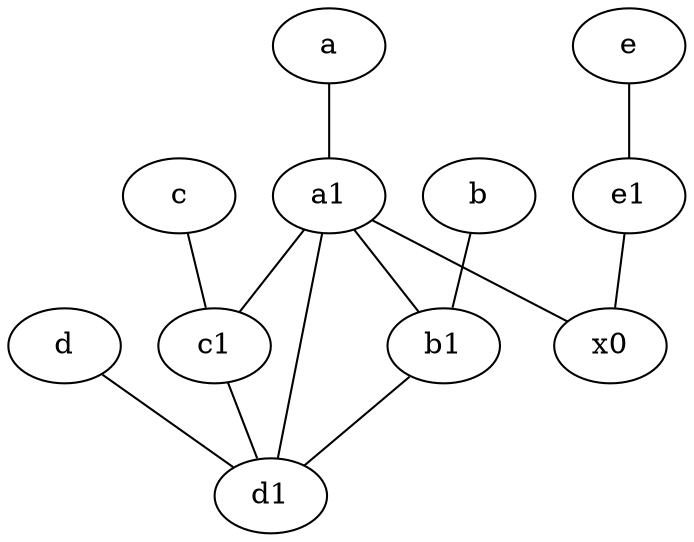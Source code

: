 graph {
	node [labelfontsize=50]
	b [labelfontsize=50 pos="10,4!"]
	a1 [labelfontsize=50 pos="8,3!"]
	d1 [labelfontsize=50 pos="3,5!"]
	b1 [labelfontsize=50 pos="9,4!"]
	x0 [labelfontsize=50]
	c1 [labelfontsize=50 pos="4.5,3!"]
	d [labelfontsize=50 pos="2,5!"]
	e [labelfontsize=50 pos="7,9!"]
	e1 [labelfontsize=50 pos="7,7!"]
	c [labelfontsize=50 pos="4.5,2!"]
	a [labelfontsize=50 pos="8,2!"]
	e -- e1
	a -- a1
	a1 -- c1
	e1 -- x0
	b -- b1
	a1 -- d1
	c1 -- d1
	a1 -- b1
	a1 -- x0
	d -- d1
	b1 -- d1
	c -- c1
}
